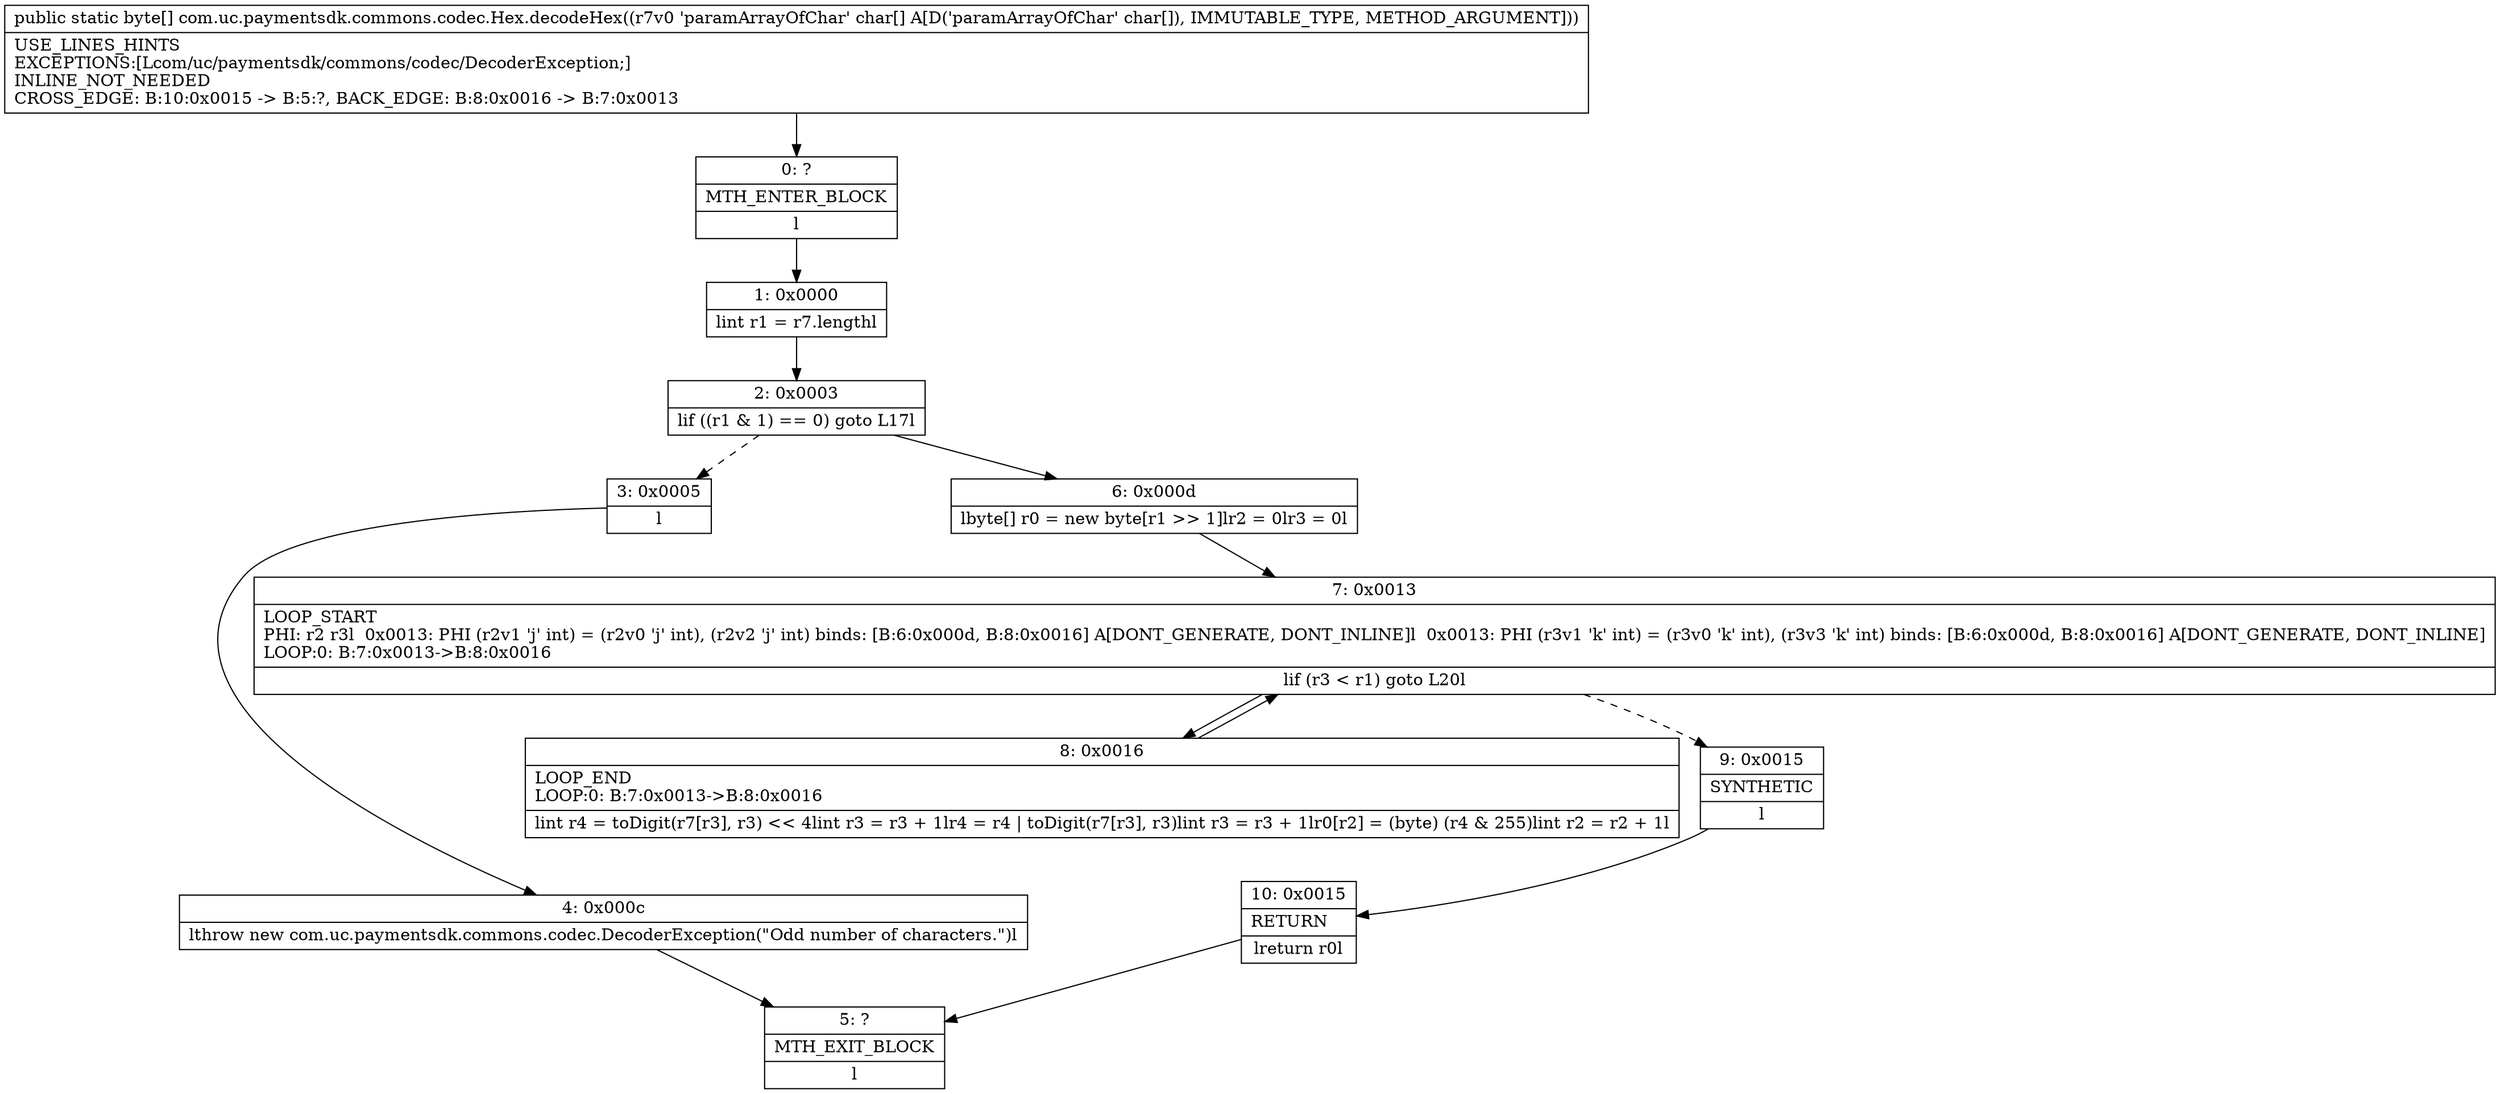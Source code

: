 digraph "CFG forcom.uc.paymentsdk.commons.codec.Hex.decodeHex([C)[B" {
Node_0 [shape=record,label="{0\:\ ?|MTH_ENTER_BLOCK\l|l}"];
Node_1 [shape=record,label="{1\:\ 0x0000|lint r1 = r7.lengthl}"];
Node_2 [shape=record,label="{2\:\ 0x0003|lif ((r1 & 1) == 0) goto L17l}"];
Node_3 [shape=record,label="{3\:\ 0x0005|l}"];
Node_4 [shape=record,label="{4\:\ 0x000c|lthrow new com.uc.paymentsdk.commons.codec.DecoderException(\"Odd number of characters.\")l}"];
Node_5 [shape=record,label="{5\:\ ?|MTH_EXIT_BLOCK\l|l}"];
Node_6 [shape=record,label="{6\:\ 0x000d|lbyte[] r0 = new byte[r1 \>\> 1]lr2 = 0lr3 = 0l}"];
Node_7 [shape=record,label="{7\:\ 0x0013|LOOP_START\lPHI: r2 r3l  0x0013: PHI (r2v1 'j' int) = (r2v0 'j' int), (r2v2 'j' int) binds: [B:6:0x000d, B:8:0x0016] A[DONT_GENERATE, DONT_INLINE]l  0x0013: PHI (r3v1 'k' int) = (r3v0 'k' int), (r3v3 'k' int) binds: [B:6:0x000d, B:8:0x0016] A[DONT_GENERATE, DONT_INLINE]\lLOOP:0: B:7:0x0013\-\>B:8:0x0016\l|lif (r3 \< r1) goto L20l}"];
Node_8 [shape=record,label="{8\:\ 0x0016|LOOP_END\lLOOP:0: B:7:0x0013\-\>B:8:0x0016\l|lint r4 = toDigit(r7[r3], r3) \<\< 4lint r3 = r3 + 1lr4 = r4 \| toDigit(r7[r3], r3)lint r3 = r3 + 1lr0[r2] = (byte) (r4 & 255)lint r2 = r2 + 1l}"];
Node_9 [shape=record,label="{9\:\ 0x0015|SYNTHETIC\l|l}"];
Node_10 [shape=record,label="{10\:\ 0x0015|RETURN\l|lreturn r0l}"];
MethodNode[shape=record,label="{public static byte[] com.uc.paymentsdk.commons.codec.Hex.decodeHex((r7v0 'paramArrayOfChar' char[] A[D('paramArrayOfChar' char[]), IMMUTABLE_TYPE, METHOD_ARGUMENT]))  | USE_LINES_HINTS\lEXCEPTIONS:[Lcom\/uc\/paymentsdk\/commons\/codec\/DecoderException;]\lINLINE_NOT_NEEDED\lCROSS_EDGE: B:10:0x0015 \-\> B:5:?, BACK_EDGE: B:8:0x0016 \-\> B:7:0x0013\l}"];
MethodNode -> Node_0;
Node_0 -> Node_1;
Node_1 -> Node_2;
Node_2 -> Node_3[style=dashed];
Node_2 -> Node_6;
Node_3 -> Node_4;
Node_4 -> Node_5;
Node_6 -> Node_7;
Node_7 -> Node_8;
Node_7 -> Node_9[style=dashed];
Node_8 -> Node_7;
Node_9 -> Node_10;
Node_10 -> Node_5;
}

